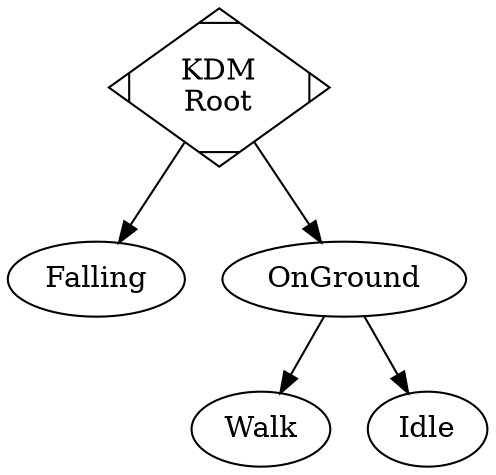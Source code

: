 // KDM - the Kinematic Driver Machine
// Hierarchy - Graphviz Dot
// Directed Graph
digraph G {
    start [label="KDM\nRoot",shape=Mdiamond];
    
    start -> Falling;
    start -> OnGround;
    OnGround -> Walk;
    OnGround -> Idle;
}
